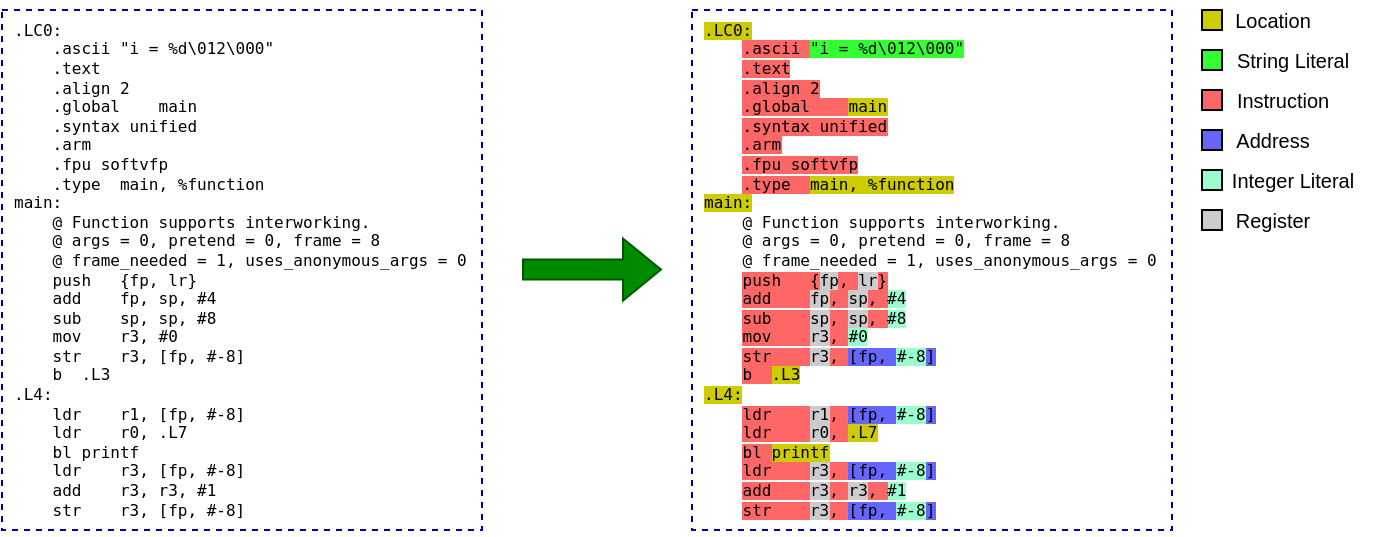 <mxfile version="24.2.5" type="device">
  <diagram name="Page-1" id="snfDs3Cnp3xeKa9i0klh">
    <mxGraphModel dx="819" dy="497" grid="1" gridSize="10" guides="1" tooltips="1" connect="1" arrows="1" fold="1" page="1" pageScale="1" pageWidth="850" pageHeight="1100" math="0" shadow="0">
      <root>
        <mxCell id="0" />
        <mxCell id="1" parent="0" />
        <mxCell id="EaRU0ahfUiJnMO3mqa6_-1" value="&lt;div style=&quot;font-size: 8px;&quot;&gt;&lt;pre style=&quot;font-family: &amp;quot;JetBrains Mono&amp;quot;, monospace;&quot;&gt;.LC0:&lt;br&gt;    .ascii &quot;i = %d\012\000&quot;&lt;br&gt;    .text&lt;br&gt;    .align 2&lt;br&gt;    .global    main&lt;br&gt;    .syntax unified&lt;br&gt;    .arm&lt;br&gt;    .fpu softvfp&lt;br&gt;    .type  main, %function&lt;br&gt;main:&lt;br&gt;    @ Function supports interworking.&lt;br&gt;    @ args = 0, pretend = 0, frame = 8&lt;br&gt;    @ frame_needed = 1, uses_anonymous_args = 0&lt;br&gt;    push   {fp, lr}&lt;br&gt;    add    fp, sp, #4&lt;br&gt;    sub    sp, sp, #8&lt;br&gt;    mov    r3, #0&lt;br&gt;    str    r3, [fp, #-8]&lt;br&gt;    b  .L3&lt;br&gt;.L4:&lt;br&gt;    ldr    r1, [fp, #-8]&lt;br&gt;    ldr    r0, .L7&lt;br&gt;    bl printf&lt;br&gt;    ldr    r3, [fp, #-8]&lt;br&gt;    add    r3, r3, #1&lt;br&gt;    str    r3, [fp, #-8]&lt;/pre&gt;&lt;/div&gt;" style="rounded=0;whiteSpace=wrap;html=1;dashed=1;align=left;perimeterSpacing=500;strokeWidth=1;spacingLeft=4;strokeColor=#000099;" vertex="1" parent="1">
          <mxGeometry x="80" y="80" width="240" height="260" as="geometry" />
        </mxCell>
        <mxCell id="EaRU0ahfUiJnMO3mqa6_-2" value="" style="shape=flexArrow;endArrow=classic;html=1;rounded=0;fillColor=#008a00;strokeColor=#005700;" edge="1" parent="1">
          <mxGeometry width="50" height="50" relative="1" as="geometry">
            <mxPoint x="340" y="209.76" as="sourcePoint" />
            <mxPoint x="410" y="209.76" as="targetPoint" />
          </mxGeometry>
        </mxCell>
        <mxCell id="EaRU0ahfUiJnMO3mqa6_-3" value="&lt;div style=&quot;font-size: 8px;&quot;&gt;&lt;pre style=&quot;font-family: &amp;quot;JetBrains Mono&amp;quot;, monospace;&quot;&gt;&lt;span style=&quot;background-color: rgb(204, 204, 0);&quot;&gt;.LC0:&lt;/span&gt;&lt;br&gt;    &lt;span style=&quot;background-color: rgb(255, 102, 102);&quot;&gt;.ascii &lt;/span&gt;&lt;span style=&quot;background-color: rgb(51, 255, 51);&quot;&gt;&quot;i = %d\012\000&quot;&lt;/span&gt;&lt;br&gt;    &lt;span style=&quot;background-color: rgb(255, 102, 102);&quot;&gt;.text&lt;/span&gt;&lt;br&gt;    &lt;span style=&quot;background-color: rgb(255, 102, 102);&quot;&gt;.align 2&lt;/span&gt;&lt;br&gt;    &lt;span style=&quot;background-color: rgb(255, 102, 102);&quot;&gt;.global    &lt;/span&gt;&lt;span style=&quot;background-color: rgb(204, 204, 0);&quot;&gt;main&lt;/span&gt;&lt;br&gt;    &lt;span style=&quot;background-color: rgb(255, 102, 102);&quot;&gt;.syntax unified&lt;/span&gt;&lt;br&gt;    &lt;span style=&quot;background-color: rgb(255, 102, 102);&quot;&gt;.arm&lt;/span&gt;&lt;br&gt;    &lt;span style=&quot;background-color: rgb(255, 102, 102);&quot;&gt;.fpu softvfp&lt;/span&gt;&lt;br&gt;    &lt;span style=&quot;background-color: rgb(255, 102, 102);&quot;&gt;.type  &lt;/span&gt;&lt;span style=&quot;background-color: rgb(204, 204, 0);&quot;&gt;main, %function&lt;/span&gt;&lt;br&gt;&lt;span style=&quot;background-color: rgb(204, 204, 0);&quot;&gt;main:&lt;/span&gt;&lt;br&gt;    @ Function supports interworking.&lt;br&gt;    @ args = 0, pretend = 0, frame = 8&lt;br&gt;    @ frame_needed = 1, uses_anonymous_args = 0&lt;br&gt;    &lt;span style=&quot;background-color: rgb(255, 102, 102);&quot;&gt;push   {&lt;/span&gt;&lt;span style=&quot;background-color: rgb(204, 204, 204);&quot;&gt;fp&lt;/span&gt;&lt;span style=&quot;background-color: rgb(255, 102, 102);&quot;&gt;, &lt;/span&gt;&lt;span style=&quot;background-color: rgb(204, 204, 204);&quot;&gt;lr&lt;/span&gt;&lt;span style=&quot;background-color: rgb(255, 102, 102);&quot;&gt;}&lt;/span&gt;&lt;br&gt;    &lt;span style=&quot;background-color: rgb(255, 102, 102);&quot;&gt;add    &lt;/span&gt;&lt;span style=&quot;background-color: rgb(204, 204, 204);&quot;&gt;fp&lt;/span&gt;&lt;span style=&quot;background-color: rgb(255, 102, 102);&quot;&gt;, &lt;/span&gt;&lt;span style=&quot;background-color: rgb(204, 204, 204);&quot;&gt;sp&lt;/span&gt;&lt;span style=&quot;background-color: rgb(255, 102, 102);&quot;&gt;, &lt;/span&gt;&lt;span style=&quot;background-color: rgb(153, 255, 204);&quot;&gt;#4&lt;/span&gt;&lt;br&gt;    &lt;span style=&quot;background-color: rgb(255, 102, 102);&quot;&gt;sub    &lt;/span&gt;&lt;span style=&quot;background-color: rgb(204, 204, 204);&quot;&gt;sp&lt;/span&gt;&lt;span style=&quot;background-color: rgb(255, 102, 102);&quot;&gt;, &lt;/span&gt;&lt;span style=&quot;background-color: rgb(204, 204, 204);&quot;&gt;sp&lt;/span&gt;&lt;span style=&quot;background-color: rgb(255, 102, 102);&quot;&gt;, &lt;/span&gt;&lt;span style=&quot;background-color: rgb(153, 255, 204);&quot;&gt;#8&lt;/span&gt;&lt;br&gt;    &lt;span style=&quot;background-color: rgb(255, 102, 102);&quot;&gt;mov    &lt;/span&gt;&lt;span style=&quot;background-color: rgb(204, 204, 204);&quot;&gt;r3&lt;/span&gt;&lt;span style=&quot;background-color: rgb(255, 102, 102);&quot;&gt;, &lt;/span&gt;&lt;span style=&quot;background-color: rgb(153, 255, 204);&quot;&gt;#0&lt;/span&gt;&lt;br&gt;    &lt;span style=&quot;background-color: rgb(255, 102, 102);&quot;&gt;str    &lt;/span&gt;&lt;span style=&quot;background-color: rgb(204, 204, 204);&quot;&gt;r3&lt;/span&gt;&lt;span style=&quot;background-color: rgb(255, 102, 102);&quot;&gt;, &lt;/span&gt;&lt;span style=&quot;background-color: rgb(102, 102, 255);&quot;&gt;[fp, &lt;/span&gt;&lt;span style=&quot;background-color: rgb(153, 255, 204);&quot;&gt;#-8&lt;/span&gt;&lt;span style=&quot;background-color: rgb(102, 102, 255);&quot;&gt;]&lt;/span&gt;&lt;br&gt;    &lt;span style=&quot;background-color: rgb(255, 102, 102);&quot;&gt;b  &lt;/span&gt;&lt;span style=&quot;background-color: rgb(204, 204, 0);&quot;&gt;.L3&lt;/span&gt;&lt;span style=&quot;background-color: rgb(255, 0, 0);&quot;&gt;&lt;br&gt;&lt;/span&gt;&lt;span style=&quot;background-color: rgb(204, 204, 0);&quot;&gt;.L4:&lt;/span&gt;&lt;br&gt;    &lt;span style=&quot;background-color: rgb(255, 102, 102);&quot;&gt;ldr    &lt;/span&gt;&lt;span style=&quot;background-color: rgb(204, 204, 204);&quot;&gt;r1&lt;/span&gt;&lt;span style=&quot;background-color: rgb(255, 102, 102);&quot;&gt;, &lt;/span&gt;&lt;span style=&quot;background-color: rgb(102, 102, 255);&quot;&gt;[fp, &lt;/span&gt;&lt;span style=&quot;background-color: rgb(153, 255, 204);&quot;&gt;#-8&lt;/span&gt;&lt;span style=&quot;background-color: rgb(102, 102, 255);&quot;&gt;]&lt;/span&gt;&lt;br&gt;    &lt;span style=&quot;background-color: rgb(255, 102, 102);&quot;&gt;ldr    &lt;/span&gt;&lt;span style=&quot;background-color: rgb(204, 204, 204);&quot;&gt;r0&lt;/span&gt;&lt;span style=&quot;background-color: rgb(255, 102, 102);&quot;&gt;, &lt;/span&gt;&lt;span style=&quot;background-color: rgb(204, 204, 0);&quot;&gt;.L7&lt;/span&gt;&lt;br&gt;    &lt;span style=&quot;background-color: rgb(255, 102, 102);&quot;&gt;bl &lt;/span&gt;&lt;span style=&quot;background-color: rgb(204, 204, 0);&quot;&gt;printf&lt;/span&gt;&lt;br&gt;    &lt;span style=&quot;background-color: rgb(255, 102, 102);&quot;&gt;ldr    &lt;/span&gt;&lt;span style=&quot;background-color: rgb(204, 204, 204);&quot;&gt;r3&lt;/span&gt;&lt;span style=&quot;background-color: rgb(255, 102, 102);&quot;&gt;, &lt;/span&gt;&lt;span style=&quot;background-color: rgb(102, 102, 255);&quot;&gt;[fp, &lt;/span&gt;&lt;span style=&quot;background-color: rgb(153, 255, 204);&quot;&gt;#-8&lt;/span&gt;&lt;span style=&quot;background-color: rgb(102, 102, 255);&quot;&gt;]&lt;/span&gt;&lt;br&gt;    &lt;span style=&quot;background-color: rgb(255, 102, 102);&quot;&gt;add    &lt;/span&gt;&lt;span style=&quot;background-color: rgb(204, 204, 204);&quot;&gt;r3&lt;/span&gt;&lt;span style=&quot;background-color: rgb(255, 102, 102);&quot;&gt;, &lt;/span&gt;&lt;span style=&quot;background-color: rgb(204, 204, 204);&quot;&gt;r3&lt;/span&gt;&lt;span style=&quot;background-color: rgb(255, 102, 102);&quot;&gt;, &lt;/span&gt;&lt;span style=&quot;background-color: rgb(153, 255, 204);&quot;&gt;#1&lt;/span&gt;&lt;br&gt;    &lt;span style=&quot;background-color: rgb(255, 102, 102);&quot;&gt;str    &lt;/span&gt;&lt;span style=&quot;background-color: rgb(204, 204, 204);&quot;&gt;r3&lt;/span&gt;&lt;span style=&quot;background-color: rgb(255, 102, 102);&quot;&gt;, &lt;/span&gt;&lt;span style=&quot;background-color: rgb(102, 102, 255);&quot;&gt;[fp, &lt;/span&gt;&lt;span style=&quot;background-color: rgb(153, 255, 204);&quot;&gt;#-8&lt;/span&gt;&lt;span style=&quot;background-color: rgb(102, 102, 255);&quot;&gt;]&lt;/span&gt;&lt;/pre&gt;&lt;/div&gt;" style="rounded=0;whiteSpace=wrap;html=1;dashed=1;align=left;perimeterSpacing=500;strokeWidth=1;spacingLeft=4;strokeColor=#000099;" vertex="1" parent="1">
          <mxGeometry x="425" y="80" width="240" height="260" as="geometry" />
        </mxCell>
        <mxCell id="EaRU0ahfUiJnMO3mqa6_-5" value="" style="whiteSpace=wrap;html=1;aspect=fixed;fillColor=#CCCC00;" vertex="1" parent="1">
          <mxGeometry x="680" y="80" width="10" height="10" as="geometry" />
        </mxCell>
        <mxCell id="EaRU0ahfUiJnMO3mqa6_-6" value="" style="whiteSpace=wrap;html=1;aspect=fixed;fillColor=#33FF33;" vertex="1" parent="1">
          <mxGeometry x="680" y="100" width="10" height="10" as="geometry" />
        </mxCell>
        <mxCell id="EaRU0ahfUiJnMO3mqa6_-8" value="Location" style="text;html=1;align=center;verticalAlign=middle;resizable=0;points=[];autosize=1;strokeColor=none;fillColor=none;fontSize=10;spacing=0;" vertex="1" parent="1">
          <mxGeometry x="685" y="75" width="60" height="20" as="geometry" />
        </mxCell>
        <mxCell id="EaRU0ahfUiJnMO3mqa6_-9" value="String Literal" style="text;html=1;align=center;verticalAlign=middle;resizable=0;points=[];autosize=1;strokeColor=none;fillColor=none;fontSize=10;spacing=0;" vertex="1" parent="1">
          <mxGeometry x="685" y="95" width="80" height="20" as="geometry" />
        </mxCell>
        <mxCell id="EaRU0ahfUiJnMO3mqa6_-13" value="" style="whiteSpace=wrap;html=1;aspect=fixed;fillColor=#FF6666;" vertex="1" parent="1">
          <mxGeometry x="680" y="120" width="10" height="10" as="geometry" />
        </mxCell>
        <mxCell id="EaRU0ahfUiJnMO3mqa6_-14" value="" style="whiteSpace=wrap;html=1;aspect=fixed;fillColor=#6666FF;" vertex="1" parent="1">
          <mxGeometry x="680" y="140" width="10" height="10" as="geometry" />
        </mxCell>
        <mxCell id="EaRU0ahfUiJnMO3mqa6_-15" value="Instruction" style="text;html=1;align=center;verticalAlign=middle;resizable=0;points=[];autosize=1;strokeColor=none;fillColor=none;fontSize=10;spacing=0;" vertex="1" parent="1">
          <mxGeometry x="685" y="115" width="70" height="20" as="geometry" />
        </mxCell>
        <mxCell id="EaRU0ahfUiJnMO3mqa6_-16" value="Address" style="text;html=1;align=center;verticalAlign=middle;resizable=0;points=[];autosize=1;strokeColor=none;fillColor=none;fontSize=10;spacing=0;" vertex="1" parent="1">
          <mxGeometry x="685" y="135" width="60" height="20" as="geometry" />
        </mxCell>
        <mxCell id="EaRU0ahfUiJnMO3mqa6_-17" value="" style="whiteSpace=wrap;html=1;aspect=fixed;fillColor=#99FFCC;direction=south;" vertex="1" parent="1">
          <mxGeometry x="680" y="160" width="10" height="10" as="geometry" />
        </mxCell>
        <mxCell id="EaRU0ahfUiJnMO3mqa6_-18" value="Integer Literal" style="text;html=1;align=center;verticalAlign=middle;resizable=0;points=[];autosize=1;strokeColor=none;fillColor=none;fontSize=10;spacing=0;" vertex="1" parent="1">
          <mxGeometry x="685" y="155" width="80" height="20" as="geometry" />
        </mxCell>
        <mxCell id="EaRU0ahfUiJnMO3mqa6_-19" value="" style="whiteSpace=wrap;html=1;aspect=fixed;fillColor=#CCCCCC;direction=south;" vertex="1" parent="1">
          <mxGeometry x="680" y="180" width="10" height="10" as="geometry" />
        </mxCell>
        <mxCell id="EaRU0ahfUiJnMO3mqa6_-21" value="Register" style="text;html=1;align=center;verticalAlign=middle;resizable=0;points=[];autosize=1;strokeColor=none;fillColor=none;fontSize=10;spacing=0;" vertex="1" parent="1">
          <mxGeometry x="685" y="175" width="60" height="20" as="geometry" />
        </mxCell>
      </root>
    </mxGraphModel>
  </diagram>
</mxfile>
